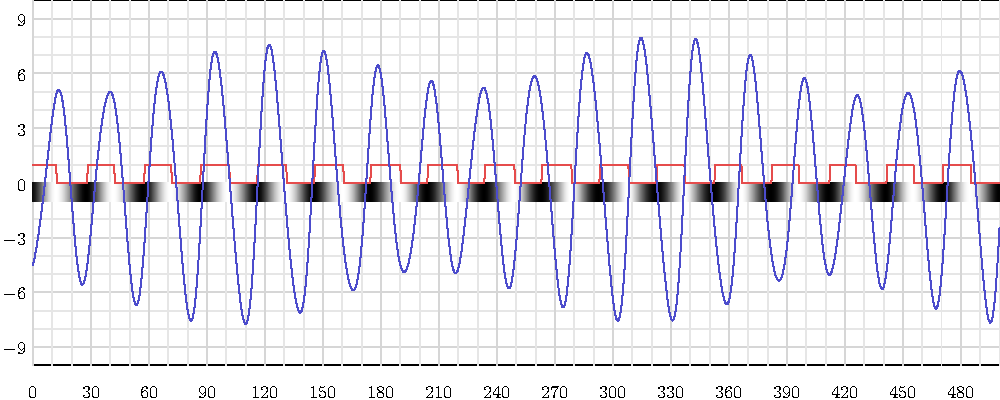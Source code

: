 settings.tex="pdflatex";
if(settings.render < 0) settings.render=4;
settings.toolbar=false;
viewportmargin=(2,2);

//real nn0 = 6210; //2017-01-01 noon GMT
real nn0 = 9132; //2025-01-01 noon GMT


import graph;

//fractional part
real frac_part(real a) {
	return a-floor(a);
}

//Moon phase, n = jd - 2451545
real moonphase(real n) {
	n += nn0;
	real Omega = 2.1429 - 0.0010394594*n;
	real mls = 4.8950630 + 0.017202791698*n; //mean longitude
	real mas = 6.2400600 + 0.0172019699*n; //mean anomaly
	real els = mls + 0.03341607*sin(mas) + 0.00034894*sin(mas*2) 
	- 0.0001134 - 0.0000203*sin(Omega); //ecliptic longitude
	real t = n/36525.0;
	real mlm = 0.606433 + 1336.855225*t; //mean longitude
	real l = pi*2*frac_part(0.374897 + 1325.552410*t); //mean anomaly
	real ls = pi*2*frac_part(0.993133 + 99.997361*t); //Sun's mean anomaly
	real D = pi*2*frac_part(0.827361 + 1236.853086*t); //diff
	real F = pi*2*frac_part(0.259086 + 1342.227825*t); //distance from ascending node
	real dL = 22640*sin(l) - 4586*sin(l-2*D) + 2370*sin(2*D) + 769*sin(2*l)
		- 668*sin(ls) - 412*sin(2*F) - 212*sin(2*l-2*D) - 206*sin(l+ls-2*D)
		+ 192*sin(l+2*D) - 165*sin(ls-2*D) - 125*sin(D) - 110*sin(l+ls)
		+148*sin(l-ls) - 55*sin(2*F-2*D);
	real elm = mlm + dL/1296000.0; //ecliptic longitude
	real p = frac_part(elm - els/(pi*2));
	return p;

}

real moonlight(real n) {
	return floor(1.5-moonphase(n));
// 	return (1-cos(moonphase(n)*pi*2))/2;
}

//Elliptic anomaly
real moon_ell(real n) {
	real t = n/36525;
	real man = (0.374897 + 1325.552410*t)*pi*2; //mean anomaly
	real l = man%(pi*2);
	real dL = 22639*sin(l) + 769*sin(2*l) + 36*sin(3*l);
//	return dL*29.530587981*12/648000; //hour
	return dL*180/648000; //degree
}

//Evection
real moon_evec(real n) {
	real t = n/36525;
	real man = (0.374897 + 1325.552410*t)*pi*2; //mean anomaly
	real l = man%(pi*2);
	real D = pi*2*frac_part(0.827361 + 1236.853086*t); //diff
	real dL = - 4586*sin(l-2*D) ;
//	return dL*29.530587981*12/648000; //hour
	return dL*180/648000; //degree
}

//Variation
real moon_var(real n) {
	real t = n/36525;
	real D = pi*2*frac_part(0.827361 + 1236.853086*t); //diff
	real dL = 2370*sin(2*D);
//	return dL*29.530587981*12/648000; //hour
	return dL/3600; //degree
}

//Moon anomaly small corrections, including annual equation, parallactic inequality, and reduction to ecliptic
real moon_small(real n) {
	real t = n/36525;
	real man = (0.374897 + 1325.552410*t)*pi*2; //mean anomaly
	real l = man%(pi*2);
	real ls = pi*2*frac_part(0.993133 + 99.997361*t); //Sun's mean anomaly
	real D = pi*2*frac_part(0.827361 + 1236.853086*t); //diff
	real F = pi*2*frac_part(0.259086 + 1342.227825*t); //distance from ascending node
	real dL = - 668*sin(ls) - 412*sin(2*F) - 212*sin(2*l-2*D) - 206*sin(l+ls-2*D)
		+ 192*sin(l+2*D) - 165*sin(ls-2*D) - 125*sin(D) - 110*sin(l+ls)
		+148*sin(l-ls) - 55*sin(2*F-2*D);
//	return dL*29.530587981*12/648000; //hour
	return dL*180/648000; //degree
//	return dL/60; //minute
}

//tmp
real moon_tmp(real n) {
	n += nn0; 
	return moon_ell(n)+moon_evec(n)+moon_var(n)+moon_small(n);
}


real mty(int y)
{
	real t=(y-2000)/100;
	return 365.2421896698 - 6.15359e-6*t - 7.29e-10*t*t + 2.64e-10*t*t*t;
}

real anomoon(int n, real d)
{
	real a0 = 475/3528;
	real a1 = 253/3528;
	real a2 = 1/28;
	return a1*n+a2*d+a0;
}

real anomoon(real d)
{
	int n=floor(d/30);
	return anomoon(n,d-30*n);
}

real equmoon(int n, real d)
{
	real[] mt={0,5,10,15,19,22,24,25};
//	real[] mt={0,5,10,15,19,22,24,25,24,22,19,15,10,5,0,-5,-10,-15,-19,-22,-24,-25,-24,-22,-19,-15,-10,-5};
	real i=28*anomoon(n,d);
	i=i%28;
	if (i<0) i+=28;
	real s=1;
	if (i>=14) {i-=14; s=-1;}
	if (i>7) i=14-i;
	int a=floor(i);
	int b=ceil(i);
//	s = s/60;
	s = s/60*24;
	if (a==b) return s*mt[a];
	else return s*((b-i)*mt[a]+(i-a)*mt[b])/(b-a);
}

real equmoon(real d)
{
	int n=floor(d/30);
	return equmoon(n,d-30*n);
}

string gg(real d)
{
	int[] mm={31,28,31,30,31,30,31,31,30,31,30,31};
	int m=1, dd=floor(d);
	while (dd>mm[m-1]) { dd-=mm[m-1]; ++m; }
	return format("%d",m)+"/"+format("%d",dd);
}

path sig=(0,0)--(0,1)--(1,1)--(.5,1)--(.5,0);

size(500,200,IgnoreAspect);
defaultpen(fontsize(9pt));

int ymin=1747,ymax=2100;

for (real x=0;x<500;x+=.1) {
real c=(1-cos(moonphase(x)*pi*2))/2;
draw((x,-1)--(x,0),rgb(c,c,c));
}

draw(graph(moonlight,0,500,1000),rgb(.9,.3,.3));
draw(graph(moon_tmp,0,500,1500),rgb(.3,.3,.8));
//draw(graph(equmoon,0,30),rgb(1,.3,.3));
//xlimits(ymin-5,ymax+5);
ylimits(-10,10);
xaxis(BottomTop,Ticks(Step=30, step=10,pTick=rgb(.84,.84,.84), ptick=lightgrey,extend=true));
yaxis(LeftRight,RightTicks(Step=3,step=1,pTick=rgb(.84,.84,.84), ptick=lightgrey,extend=true));
//yaxis(LeftRight,RightTicks(Step=0.1,step=.1,pTick=lightgrey, ptick=lightgrey,extend=true,ticklabel=gg));

//fill((x0-xh,y0+yh)--(23h+x0+xh,y0+yh)--(23h+x0+xh,y0-nn1*h-yh)--(x0-xh,y0-nn1*h-yh)--cycle,white);

//DefaultHead=HookHead;
DefaultHead=SimpleHead;

//draw(shift(0,0)*sig,rgb(.8,.8,.8));








